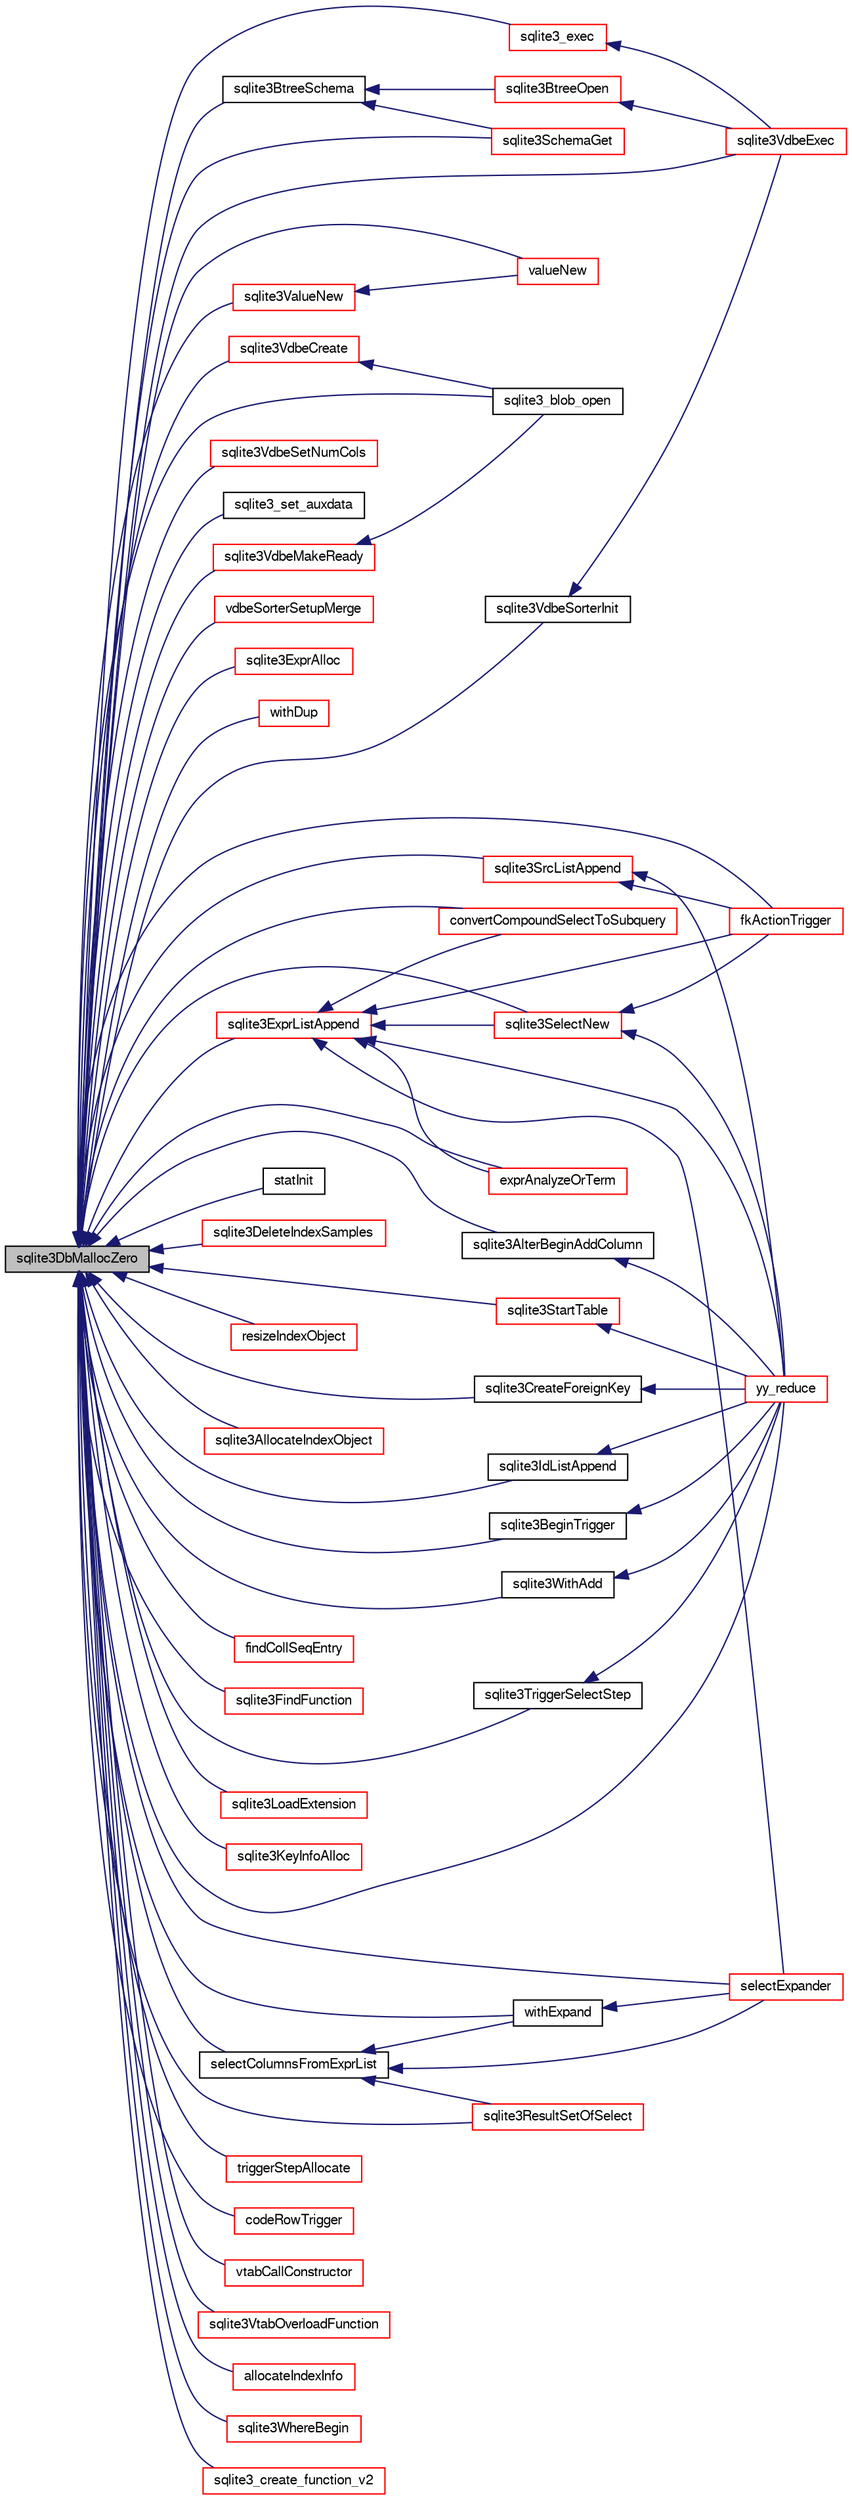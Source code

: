 digraph "sqlite3DbMallocZero"
{
  edge [fontname="FreeSans",fontsize="10",labelfontname="FreeSans",labelfontsize="10"];
  node [fontname="FreeSans",fontsize="10",shape=record];
  rankdir="LR";
  Node488422 [label="sqlite3DbMallocZero",height=0.2,width=0.4,color="black", fillcolor="grey75", style="filled", fontcolor="black"];
  Node488422 -> Node488423 [dir="back",color="midnightblue",fontsize="10",style="solid",fontname="FreeSans"];
  Node488423 [label="sqlite3BtreeSchema",height=0.2,width=0.4,color="black", fillcolor="white", style="filled",URL="$sqlite3_8c.html#af5345180c083a3a4b3d5ebb11986ea4a"];
  Node488423 -> Node488424 [dir="back",color="midnightblue",fontsize="10",style="solid",fontname="FreeSans"];
  Node488424 [label="sqlite3BtreeOpen",height=0.2,width=0.4,color="red", fillcolor="white", style="filled",URL="$sqlite3_8c.html#a13dcb44dc34af6ce9d38de9c5aa975f9"];
  Node488424 -> Node488425 [dir="back",color="midnightblue",fontsize="10",style="solid",fontname="FreeSans"];
  Node488425 [label="sqlite3VdbeExec",height=0.2,width=0.4,color="red", fillcolor="white", style="filled",URL="$sqlite3_8c.html#a8ce40a614bdc56719c4d642b1e4dfb21"];
  Node488423 -> Node488665 [dir="back",color="midnightblue",fontsize="10",style="solid",fontname="FreeSans"];
  Node488665 [label="sqlite3SchemaGet",height=0.2,width=0.4,color="red", fillcolor="white", style="filled",URL="$sqlite3_8c.html#aea657029436ec374cbd09f8cc2747169"];
  Node488422 -> Node488691 [dir="back",color="midnightblue",fontsize="10",style="solid",fontname="FreeSans"];
  Node488691 [label="sqlite3ValueNew",height=0.2,width=0.4,color="red", fillcolor="white", style="filled",URL="$sqlite3_8c.html#ad40a378778daff2d574bec905e35828b"];
  Node488691 -> Node488711 [dir="back",color="midnightblue",fontsize="10",style="solid",fontname="FreeSans"];
  Node488711 [label="valueNew",height=0.2,width=0.4,color="red", fillcolor="white", style="filled",URL="$sqlite3_8c.html#a8c46710c4ab586edb377b565c6ba46bf"];
  Node488422 -> Node488711 [dir="back",color="midnightblue",fontsize="10",style="solid",fontname="FreeSans"];
  Node488422 -> Node488752 [dir="back",color="midnightblue",fontsize="10",style="solid",fontname="FreeSans"];
  Node488752 [label="sqlite3VdbeCreate",height=0.2,width=0.4,color="red", fillcolor="white", style="filled",URL="$sqlite3_8c.html#a7778fbbc1a7b677f680ce0afc44a88e2"];
  Node488752 -> Node488447 [dir="back",color="midnightblue",fontsize="10",style="solid",fontname="FreeSans"];
  Node488447 [label="sqlite3_blob_open",height=0.2,width=0.4,color="black", fillcolor="white", style="filled",URL="$sqlite3_8h.html#adb8ad839a5bdd62a43785132bc7dd518"];
  Node488422 -> Node488772 [dir="back",color="midnightblue",fontsize="10",style="solid",fontname="FreeSans"];
  Node488772 [label="sqlite3VdbeMakeReady",height=0.2,width=0.4,color="red", fillcolor="white", style="filled",URL="$sqlite3_8c.html#a04b3e310d0717c70e36c56429eda8368"];
  Node488772 -> Node488447 [dir="back",color="midnightblue",fontsize="10",style="solid",fontname="FreeSans"];
  Node488422 -> Node488773 [dir="back",color="midnightblue",fontsize="10",style="solid",fontname="FreeSans"];
  Node488773 [label="sqlite3VdbeSetNumCols",height=0.2,width=0.4,color="red", fillcolor="white", style="filled",URL="$sqlite3_8c.html#a3d1d64e925572ff37fec8682e1224ff1"];
  Node488422 -> Node488775 [dir="back",color="midnightblue",fontsize="10",style="solid",fontname="FreeSans"];
  Node488775 [label="sqlite3_set_auxdata",height=0.2,width=0.4,color="black", fillcolor="white", style="filled",URL="$sqlite3_8h.html#a6398b2ceb5756250992de2be9dea6c2a"];
  Node488422 -> Node488425 [dir="back",color="midnightblue",fontsize="10",style="solid",fontname="FreeSans"];
  Node488422 -> Node488447 [dir="back",color="midnightblue",fontsize="10",style="solid",fontname="FreeSans"];
  Node488422 -> Node488776 [dir="back",color="midnightblue",fontsize="10",style="solid",fontname="FreeSans"];
  Node488776 [label="sqlite3VdbeSorterInit",height=0.2,width=0.4,color="black", fillcolor="white", style="filled",URL="$sqlite3_8c.html#a9360161e4d447a329fa8a9ae6bb2ec17"];
  Node488776 -> Node488425 [dir="back",color="midnightblue",fontsize="10",style="solid",fontname="FreeSans"];
  Node488422 -> Node488777 [dir="back",color="midnightblue",fontsize="10",style="solid",fontname="FreeSans"];
  Node488777 [label="vdbeSorterSetupMerge",height=0.2,width=0.4,color="red", fillcolor="white", style="filled",URL="$sqlite3_8c.html#a82088507aafeedcc04af031f7ea0bbd8"];
  Node488422 -> Node488779 [dir="back",color="midnightblue",fontsize="10",style="solid",fontname="FreeSans"];
  Node488779 [label="sqlite3ExprAlloc",height=0.2,width=0.4,color="red", fillcolor="white", style="filled",URL="$sqlite3_8c.html#a7f1c54604acd48617bd41d26f5db776d"];
  Node488422 -> Node488786 [dir="back",color="midnightblue",fontsize="10",style="solid",fontname="FreeSans"];
  Node488786 [label="withDup",height=0.2,width=0.4,color="red", fillcolor="white", style="filled",URL="$sqlite3_8c.html#a3f4d4194e35fd64b629b1533c50ffd7a"];
  Node488422 -> Node488581 [dir="back",color="midnightblue",fontsize="10",style="solid",fontname="FreeSans"];
  Node488581 [label="sqlite3ExprListAppend",height=0.2,width=0.4,color="red", fillcolor="white", style="filled",URL="$sqlite3_8c.html#a2c227f0b97e0e31b120c702fae2b7409"];
  Node488581 -> Node488561 [dir="back",color="midnightblue",fontsize="10",style="solid",fontname="FreeSans"];
  Node488561 [label="fkActionTrigger",height=0.2,width=0.4,color="red", fillcolor="white", style="filled",URL="$sqlite3_8c.html#a45d66e3277860bacad58eb6296680c8e"];
  Node488581 -> Node488565 [dir="back",color="midnightblue",fontsize="10",style="solid",fontname="FreeSans"];
  Node488565 [label="sqlite3SelectNew",height=0.2,width=0.4,color="red", fillcolor="white", style="filled",URL="$sqlite3_8c.html#af637faf2f42e6ac5b93c317ed350252c"];
  Node488565 -> Node488561 [dir="back",color="midnightblue",fontsize="10",style="solid",fontname="FreeSans"];
  Node488565 -> Node488455 [dir="back",color="midnightblue",fontsize="10",style="solid",fontname="FreeSans"];
  Node488455 [label="yy_reduce",height=0.2,width=0.4,color="red", fillcolor="white", style="filled",URL="$sqlite3_8c.html#a7c419a9b25711c666a9a2449ef377f14"];
  Node488581 -> Node488560 [dir="back",color="midnightblue",fontsize="10",style="solid",fontname="FreeSans"];
  Node488560 [label="convertCompoundSelectToSubquery",height=0.2,width=0.4,color="red", fillcolor="white", style="filled",URL="$sqlite3_8c.html#a81a588e62b98e8445d4540bbbc30e10a"];
  Node488581 -> Node488486 [dir="back",color="midnightblue",fontsize="10",style="solid",fontname="FreeSans"];
  Node488486 [label="selectExpander",height=0.2,width=0.4,color="red", fillcolor="white", style="filled",URL="$sqlite3_8c.html#abee977318fbf74531340c6e41b0ca953"];
  Node488581 -> Node488542 [dir="back",color="midnightblue",fontsize="10",style="solid",fontname="FreeSans"];
  Node488542 [label="exprAnalyzeOrTerm",height=0.2,width=0.4,color="red", fillcolor="white", style="filled",URL="$sqlite3_8c.html#ab95cabd8b51cb2291b5bef0c4a3776d2"];
  Node488581 -> Node488455 [dir="back",color="midnightblue",fontsize="10",style="solid",fontname="FreeSans"];
  Node488422 -> Node488462 [dir="back",color="midnightblue",fontsize="10",style="solid",fontname="FreeSans"];
  Node488462 [label="sqlite3AlterBeginAddColumn",height=0.2,width=0.4,color="black", fillcolor="white", style="filled",URL="$sqlite3_8c.html#a884f7bc342f8753d938ae1f1b9157d2d"];
  Node488462 -> Node488455 [dir="back",color="midnightblue",fontsize="10",style="solid",fontname="FreeSans"];
  Node488422 -> Node488793 [dir="back",color="midnightblue",fontsize="10",style="solid",fontname="FreeSans"];
  Node488793 [label="statInit",height=0.2,width=0.4,color="black", fillcolor="white", style="filled",URL="$sqlite3_8c.html#aac2f12d5891bace13cabf65d06e962f5"];
  Node488422 -> Node488449 [dir="back",color="midnightblue",fontsize="10",style="solid",fontname="FreeSans"];
  Node488449 [label="sqlite3DeleteIndexSamples",height=0.2,width=0.4,color="red", fillcolor="white", style="filled",URL="$sqlite3_8c.html#aaeda0302fbf61397ec009f65bed047ef"];
  Node488422 -> Node488547 [dir="back",color="midnightblue",fontsize="10",style="solid",fontname="FreeSans"];
  Node488547 [label="sqlite3StartTable",height=0.2,width=0.4,color="red", fillcolor="white", style="filled",URL="$sqlite3_8c.html#af49b4395f39d9078a0dda2484c183012"];
  Node488547 -> Node488455 [dir="back",color="midnightblue",fontsize="10",style="solid",fontname="FreeSans"];
  Node488422 -> Node488794 [dir="back",color="midnightblue",fontsize="10",style="solid",fontname="FreeSans"];
  Node488794 [label="resizeIndexObject",height=0.2,width=0.4,color="red", fillcolor="white", style="filled",URL="$sqlite3_8c.html#a63a3da843f00ed0041c8cea80d46779f"];
  Node488422 -> Node488586 [dir="back",color="midnightblue",fontsize="10",style="solid",fontname="FreeSans"];
  Node488586 [label="sqlite3CreateForeignKey",height=0.2,width=0.4,color="black", fillcolor="white", style="filled",URL="$sqlite3_8c.html#a60425130ff4f583e63d3540525d3cd3a"];
  Node488586 -> Node488455 [dir="back",color="midnightblue",fontsize="10",style="solid",fontname="FreeSans"];
  Node488422 -> Node488795 [dir="back",color="midnightblue",fontsize="10",style="solid",fontname="FreeSans"];
  Node488795 [label="sqlite3AllocateIndexObject",height=0.2,width=0.4,color="red", fillcolor="white", style="filled",URL="$sqlite3_8c.html#a8a25614950297e18748647c86b2f566a"];
  Node488422 -> Node488796 [dir="back",color="midnightblue",fontsize="10",style="solid",fontname="FreeSans"];
  Node488796 [label="sqlite3IdListAppend",height=0.2,width=0.4,color="black", fillcolor="white", style="filled",URL="$sqlite3_8c.html#abfbbed62255af0d239f098efcb5e18c2"];
  Node488796 -> Node488455 [dir="back",color="midnightblue",fontsize="10",style="solid",fontname="FreeSans"];
  Node488422 -> Node488558 [dir="back",color="midnightblue",fontsize="10",style="solid",fontname="FreeSans"];
  Node488558 [label="sqlite3SrcListAppend",height=0.2,width=0.4,color="red", fillcolor="white", style="filled",URL="$sqlite3_8c.html#a2d72a77bc508ef9a3e4a7f9af34d4fce"];
  Node488558 -> Node488561 [dir="back",color="midnightblue",fontsize="10",style="solid",fontname="FreeSans"];
  Node488558 -> Node488455 [dir="back",color="midnightblue",fontsize="10",style="solid",fontname="FreeSans"];
  Node488422 -> Node488587 [dir="back",color="midnightblue",fontsize="10",style="solid",fontname="FreeSans"];
  Node488587 [label="sqlite3WithAdd",height=0.2,width=0.4,color="black", fillcolor="white", style="filled",URL="$sqlite3_8c.html#ac0c00d03610249b6b093e9c595cf1d5f"];
  Node488587 -> Node488455 [dir="back",color="midnightblue",fontsize="10",style="solid",fontname="FreeSans"];
  Node488422 -> Node488797 [dir="back",color="midnightblue",fontsize="10",style="solid",fontname="FreeSans"];
  Node488797 [label="findCollSeqEntry",height=0.2,width=0.4,color="red", fillcolor="white", style="filled",URL="$sqlite3_8c.html#aaf9ae07c81dca508e137b5880e94aa98"];
  Node488422 -> Node488800 [dir="back",color="midnightblue",fontsize="10",style="solid",fontname="FreeSans"];
  Node488800 [label="sqlite3FindFunction",height=0.2,width=0.4,color="red", fillcolor="white", style="filled",URL="$sqlite3_8c.html#a5138472d62a50ed750b51d3b3f19d954"];
  Node488422 -> Node488665 [dir="back",color="midnightblue",fontsize="10",style="solid",fontname="FreeSans"];
  Node488422 -> Node488561 [dir="back",color="midnightblue",fontsize="10",style="solid",fontname="FreeSans"];
  Node488422 -> Node488618 [dir="back",color="midnightblue",fontsize="10",style="solid",fontname="FreeSans"];
  Node488618 [label="sqlite3_exec",height=0.2,width=0.4,color="red", fillcolor="white", style="filled",URL="$sqlite3_8h.html#a97487ec8150e0bcc8fa392ab8f0e24db"];
  Node488618 -> Node488425 [dir="back",color="midnightblue",fontsize="10",style="solid",fontname="FreeSans"];
  Node488422 -> Node488806 [dir="back",color="midnightblue",fontsize="10",style="solid",fontname="FreeSans"];
  Node488806 [label="sqlite3LoadExtension",height=0.2,width=0.4,color="red", fillcolor="white", style="filled",URL="$sqlite3_8c.html#a3b46232455de4779a67c63b2c9004245"];
  Node488422 -> Node488565 [dir="back",color="midnightblue",fontsize="10",style="solid",fontname="FreeSans"];
  Node488422 -> Node489324 [dir="back",color="midnightblue",fontsize="10",style="solid",fontname="FreeSans"];
  Node489324 [label="sqlite3KeyInfoAlloc",height=0.2,width=0.4,color="red", fillcolor="white", style="filled",URL="$sqlite3_8c.html#aeb7a31938dad201125fdb79ab98259ba"];
  Node488422 -> Node488999 [dir="back",color="midnightblue",fontsize="10",style="solid",fontname="FreeSans"];
  Node488999 [label="selectColumnsFromExprList",height=0.2,width=0.4,color="black", fillcolor="white", style="filled",URL="$sqlite3_8c.html#a8ee79348729b2c9134f2c1fd407302e3"];
  Node488999 -> Node488501 [dir="back",color="midnightblue",fontsize="10",style="solid",fontname="FreeSans"];
  Node488501 [label="sqlite3ResultSetOfSelect",height=0.2,width=0.4,color="red", fillcolor="white", style="filled",URL="$sqlite3_8c.html#ade35a86757654a36498d74152aa2fda8"];
  Node488999 -> Node488792 [dir="back",color="midnightblue",fontsize="10",style="solid",fontname="FreeSans"];
  Node488792 [label="withExpand",height=0.2,width=0.4,color="black", fillcolor="white", style="filled",URL="$sqlite3_8c.html#abfe30ddf22391eeda2da9ba60c23bf0b"];
  Node488792 -> Node488486 [dir="back",color="midnightblue",fontsize="10",style="solid",fontname="FreeSans"];
  Node488999 -> Node488486 [dir="back",color="midnightblue",fontsize="10",style="solid",fontname="FreeSans"];
  Node488422 -> Node488501 [dir="back",color="midnightblue",fontsize="10",style="solid",fontname="FreeSans"];
  Node488422 -> Node488560 [dir="back",color="midnightblue",fontsize="10",style="solid",fontname="FreeSans"];
  Node488422 -> Node488792 [dir="back",color="midnightblue",fontsize="10",style="solid",fontname="FreeSans"];
  Node488422 -> Node488486 [dir="back",color="midnightblue",fontsize="10",style="solid",fontname="FreeSans"];
  Node488422 -> Node488483 [dir="back",color="midnightblue",fontsize="10",style="solid",fontname="FreeSans"];
  Node488483 [label="sqlite3BeginTrigger",height=0.2,width=0.4,color="black", fillcolor="white", style="filled",URL="$sqlite3_8c.html#ac20a731dbd52edec68a09962c7f39a4c"];
  Node488483 -> Node488455 [dir="back",color="midnightblue",fontsize="10",style="solid",fontname="FreeSans"];
  Node488422 -> Node488684 [dir="back",color="midnightblue",fontsize="10",style="solid",fontname="FreeSans"];
  Node488684 [label="sqlite3TriggerSelectStep",height=0.2,width=0.4,color="black", fillcolor="white", style="filled",URL="$sqlite3_8c.html#a3ce36324b25566a88b296b31a106a075"];
  Node488684 -> Node488455 [dir="back",color="midnightblue",fontsize="10",style="solid",fontname="FreeSans"];
  Node488422 -> Node489325 [dir="back",color="midnightblue",fontsize="10",style="solid",fontname="FreeSans"];
  Node489325 [label="triggerStepAllocate",height=0.2,width=0.4,color="red", fillcolor="white", style="filled",URL="$sqlite3_8c.html#abfa19225fd2dae5865f8713555687a40"];
  Node488422 -> Node488473 [dir="back",color="midnightblue",fontsize="10",style="solid",fontname="FreeSans"];
  Node488473 [label="codeRowTrigger",height=0.2,width=0.4,color="red", fillcolor="white", style="filled",URL="$sqlite3_8c.html#a463cea5aaaf388b560b206570a0022fc"];
  Node488422 -> Node489001 [dir="back",color="midnightblue",fontsize="10",style="solid",fontname="FreeSans"];
  Node489001 [label="vtabCallConstructor",height=0.2,width=0.4,color="red", fillcolor="white", style="filled",URL="$sqlite3_8c.html#acae1b4d5d02b25f4cac29993dae7f983"];
  Node488422 -> Node489326 [dir="back",color="midnightblue",fontsize="10",style="solid",fontname="FreeSans"];
  Node489326 [label="sqlite3VtabOverloadFunction",height=0.2,width=0.4,color="red", fillcolor="white", style="filled",URL="$sqlite3_8c.html#a0098c859c26e3bf31c4e0ccc28a383e3"];
  Node488422 -> Node488542 [dir="back",color="midnightblue",fontsize="10",style="solid",fontname="FreeSans"];
  Node488422 -> Node489033 [dir="back",color="midnightblue",fontsize="10",style="solid",fontname="FreeSans"];
  Node489033 [label="allocateIndexInfo",height=0.2,width=0.4,color="red", fillcolor="white", style="filled",URL="$sqlite3_8c.html#ab6dccf94b6f17ebf87e584dadffbcfb8"];
  Node488422 -> Node488520 [dir="back",color="midnightblue",fontsize="10",style="solid",fontname="FreeSans"];
  Node488520 [label="sqlite3WhereBegin",height=0.2,width=0.4,color="red", fillcolor="white", style="filled",URL="$sqlite3_8c.html#acad049f5c9a96a8118cffd5e5ce89f7c"];
  Node488422 -> Node488455 [dir="back",color="midnightblue",fontsize="10",style="solid",fontname="FreeSans"];
  Node488422 -> Node488696 [dir="back",color="midnightblue",fontsize="10",style="solid",fontname="FreeSans"];
  Node488696 [label="sqlite3_create_function_v2",height=0.2,width=0.4,color="red", fillcolor="white", style="filled",URL="$sqlite3_8h.html#aea30a470c3e6fcd38c0399fd348ce7c2"];
}
